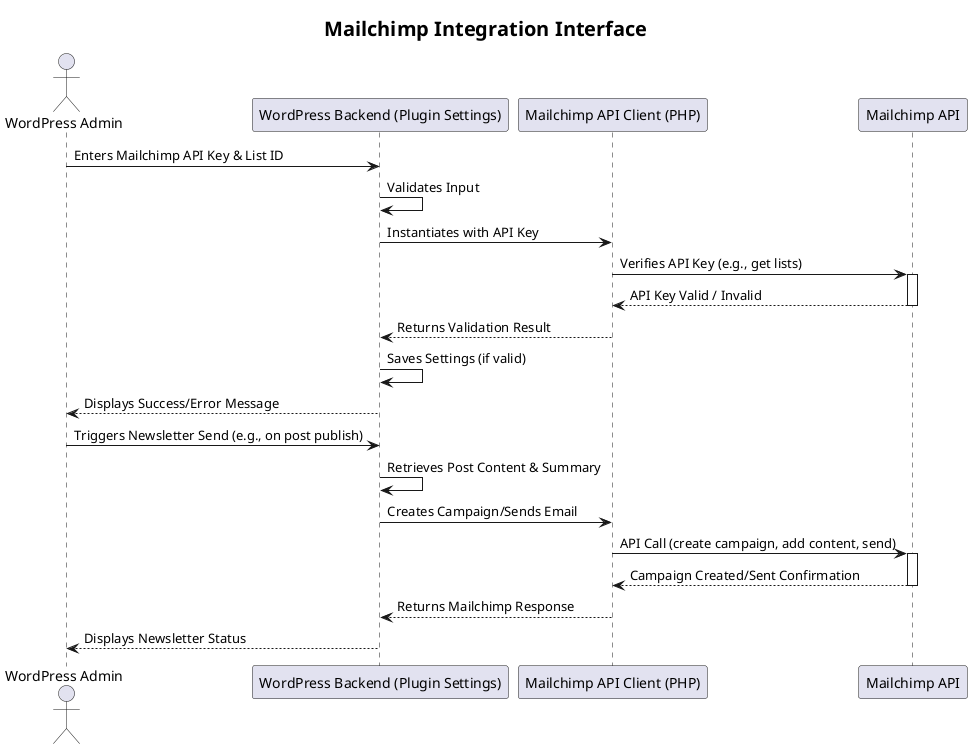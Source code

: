 @startuml
skinparam titleFontSize 20
title Mailchimp Integration Interface

actor "WordPress Admin" as Admin
participant "WordPress Backend (Plugin Settings)" as WP_Backend
participant "Mailchimp API Client (PHP)" as MC_API_Client
participant "Mailchimp API" as Mailchimp

Admin -> WP_Backend: Enters Mailchimp API Key & List ID
WP_Backend -> WP_Backend: Validates Input
WP_Backend -> MC_API_Client: Instantiates with API Key

MC_API_Client -> Mailchimp: Verifies API Key (e.g., get lists)
activate Mailchimp
Mailchimp --> MC_API_Client: API Key Valid / Invalid
deactivate Mailchimp

MC_API_Client --> WP_Backend: Returns Validation Result
WP_Backend -> WP_Backend: Saves Settings (if valid)
WP_Backend --> Admin: Displays Success/Error Message

Admin -> WP_Backend: Triggers Newsletter Send (e.g., on post publish)
WP_Backend -> WP_Backend: Retrieves Post Content & Summary
WP_Backend -> MC_API_Client: Creates Campaign/Sends Email
MC_API_Client -> Mailchimp: API Call (create campaign, add content, send)
activate Mailchimp
Mailchimp --> MC_API_Client: Campaign Created/Sent Confirmation
deactivate Mailchimp
MC_API_Client --> WP_Backend: Returns Mailchimp Response
WP_Backend --> Admin: Displays Newsletter Status

@enduml